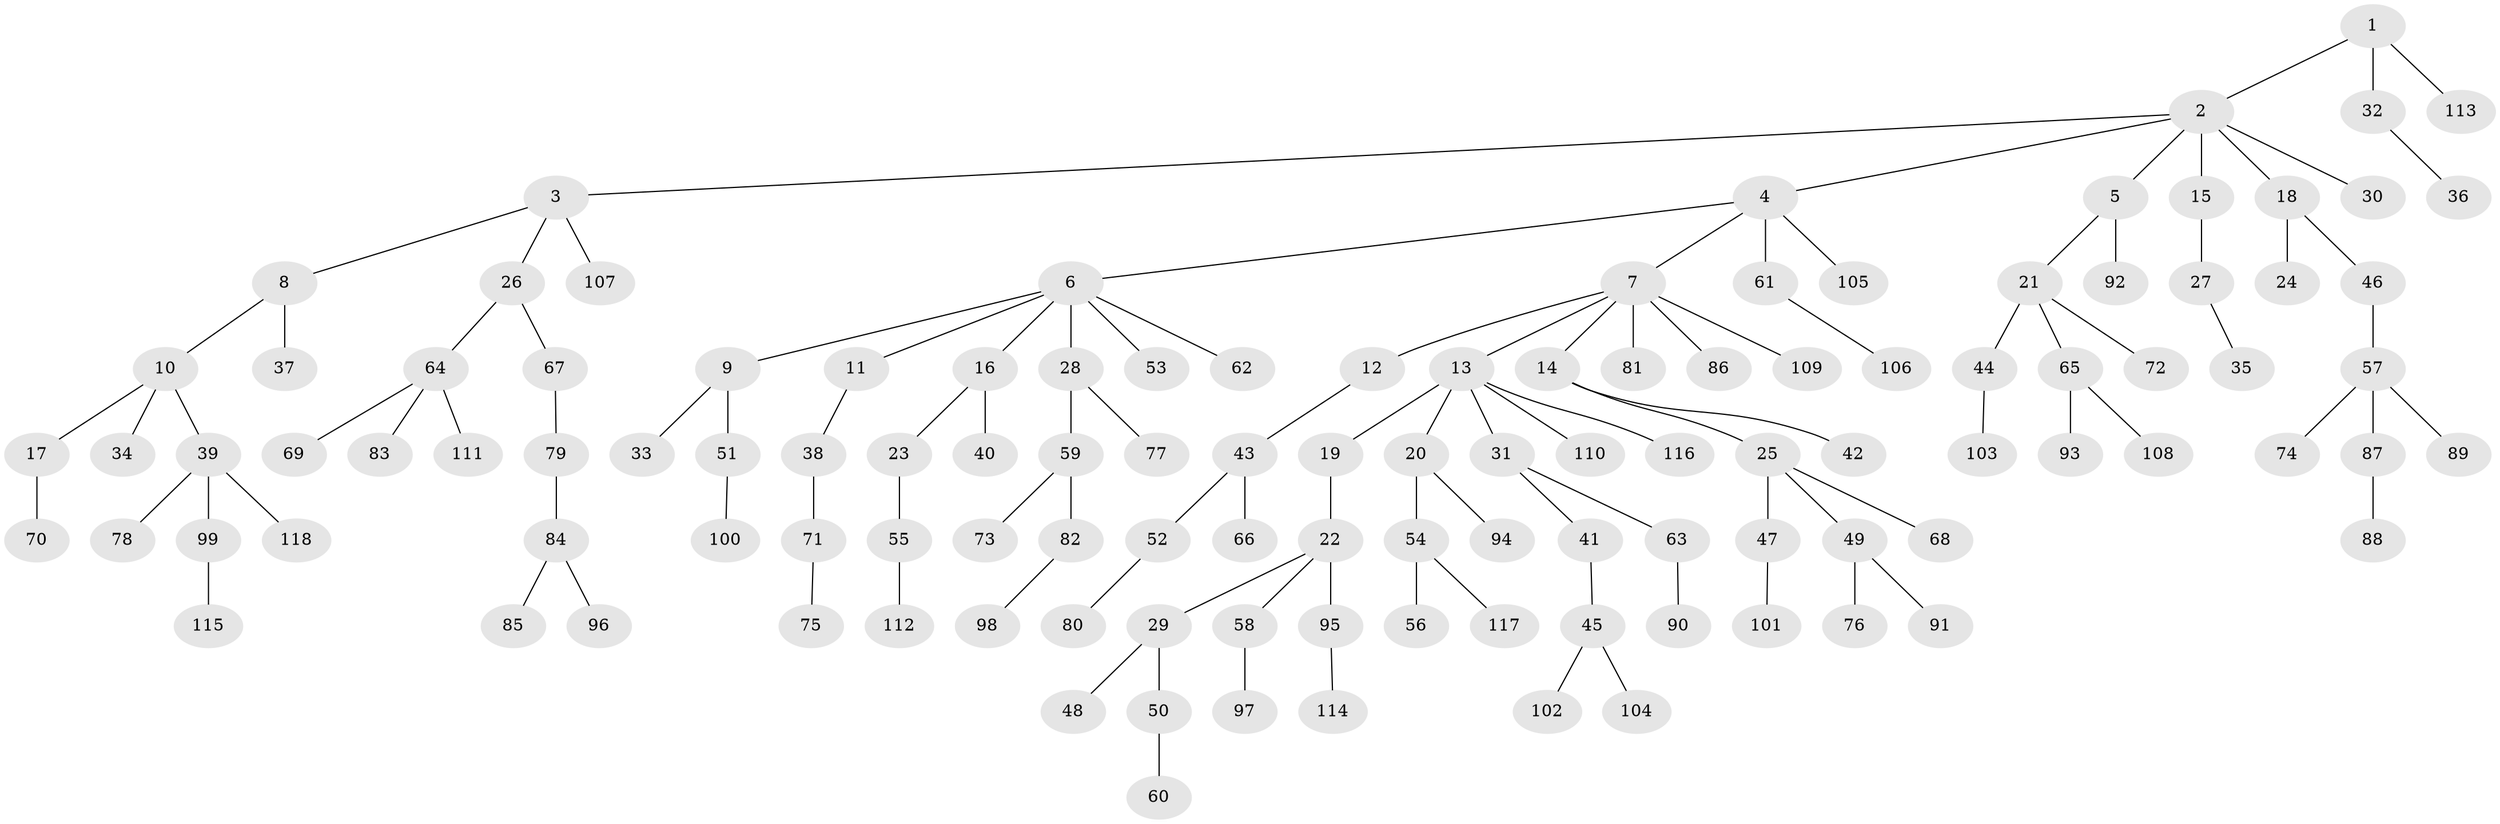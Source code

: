 // Generated by graph-tools (version 1.1) at 2025/11/02/27/25 16:11:26]
// undirected, 118 vertices, 117 edges
graph export_dot {
graph [start="1"]
  node [color=gray90,style=filled];
  1;
  2;
  3;
  4;
  5;
  6;
  7;
  8;
  9;
  10;
  11;
  12;
  13;
  14;
  15;
  16;
  17;
  18;
  19;
  20;
  21;
  22;
  23;
  24;
  25;
  26;
  27;
  28;
  29;
  30;
  31;
  32;
  33;
  34;
  35;
  36;
  37;
  38;
  39;
  40;
  41;
  42;
  43;
  44;
  45;
  46;
  47;
  48;
  49;
  50;
  51;
  52;
  53;
  54;
  55;
  56;
  57;
  58;
  59;
  60;
  61;
  62;
  63;
  64;
  65;
  66;
  67;
  68;
  69;
  70;
  71;
  72;
  73;
  74;
  75;
  76;
  77;
  78;
  79;
  80;
  81;
  82;
  83;
  84;
  85;
  86;
  87;
  88;
  89;
  90;
  91;
  92;
  93;
  94;
  95;
  96;
  97;
  98;
  99;
  100;
  101;
  102;
  103;
  104;
  105;
  106;
  107;
  108;
  109;
  110;
  111;
  112;
  113;
  114;
  115;
  116;
  117;
  118;
  1 -- 2;
  1 -- 32;
  1 -- 113;
  2 -- 3;
  2 -- 4;
  2 -- 5;
  2 -- 15;
  2 -- 18;
  2 -- 30;
  3 -- 8;
  3 -- 26;
  3 -- 107;
  4 -- 6;
  4 -- 7;
  4 -- 61;
  4 -- 105;
  5 -- 21;
  5 -- 92;
  6 -- 9;
  6 -- 11;
  6 -- 16;
  6 -- 28;
  6 -- 53;
  6 -- 62;
  7 -- 12;
  7 -- 13;
  7 -- 14;
  7 -- 81;
  7 -- 86;
  7 -- 109;
  8 -- 10;
  8 -- 37;
  9 -- 33;
  9 -- 51;
  10 -- 17;
  10 -- 34;
  10 -- 39;
  11 -- 38;
  12 -- 43;
  13 -- 19;
  13 -- 20;
  13 -- 31;
  13 -- 110;
  13 -- 116;
  14 -- 25;
  14 -- 42;
  15 -- 27;
  16 -- 23;
  16 -- 40;
  17 -- 70;
  18 -- 24;
  18 -- 46;
  19 -- 22;
  20 -- 54;
  20 -- 94;
  21 -- 44;
  21 -- 65;
  21 -- 72;
  22 -- 29;
  22 -- 58;
  22 -- 95;
  23 -- 55;
  25 -- 47;
  25 -- 49;
  25 -- 68;
  26 -- 64;
  26 -- 67;
  27 -- 35;
  28 -- 59;
  28 -- 77;
  29 -- 48;
  29 -- 50;
  31 -- 41;
  31 -- 63;
  32 -- 36;
  38 -- 71;
  39 -- 78;
  39 -- 99;
  39 -- 118;
  41 -- 45;
  43 -- 52;
  43 -- 66;
  44 -- 103;
  45 -- 102;
  45 -- 104;
  46 -- 57;
  47 -- 101;
  49 -- 76;
  49 -- 91;
  50 -- 60;
  51 -- 100;
  52 -- 80;
  54 -- 56;
  54 -- 117;
  55 -- 112;
  57 -- 74;
  57 -- 87;
  57 -- 89;
  58 -- 97;
  59 -- 73;
  59 -- 82;
  61 -- 106;
  63 -- 90;
  64 -- 69;
  64 -- 83;
  64 -- 111;
  65 -- 93;
  65 -- 108;
  67 -- 79;
  71 -- 75;
  79 -- 84;
  82 -- 98;
  84 -- 85;
  84 -- 96;
  87 -- 88;
  95 -- 114;
  99 -- 115;
}
